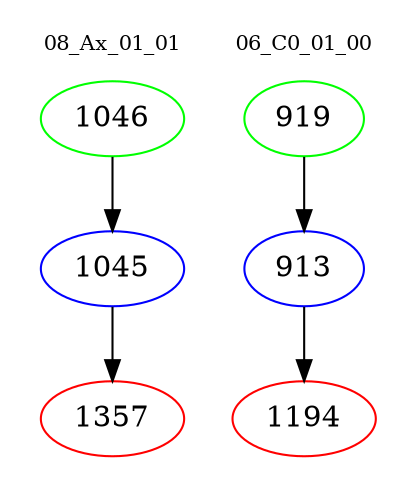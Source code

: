digraph{
subgraph cluster_0 {
color = white
label = "08_Ax_01_01";
fontsize=10;
T0_1046 [label="1046", color="green"]
T0_1046 -> T0_1045 [color="black"]
T0_1045 [label="1045", color="blue"]
T0_1045 -> T0_1357 [color="black"]
T0_1357 [label="1357", color="red"]
}
subgraph cluster_1 {
color = white
label = "06_C0_01_00";
fontsize=10;
T1_919 [label="919", color="green"]
T1_919 -> T1_913 [color="black"]
T1_913 [label="913", color="blue"]
T1_913 -> T1_1194 [color="black"]
T1_1194 [label="1194", color="red"]
}
}
